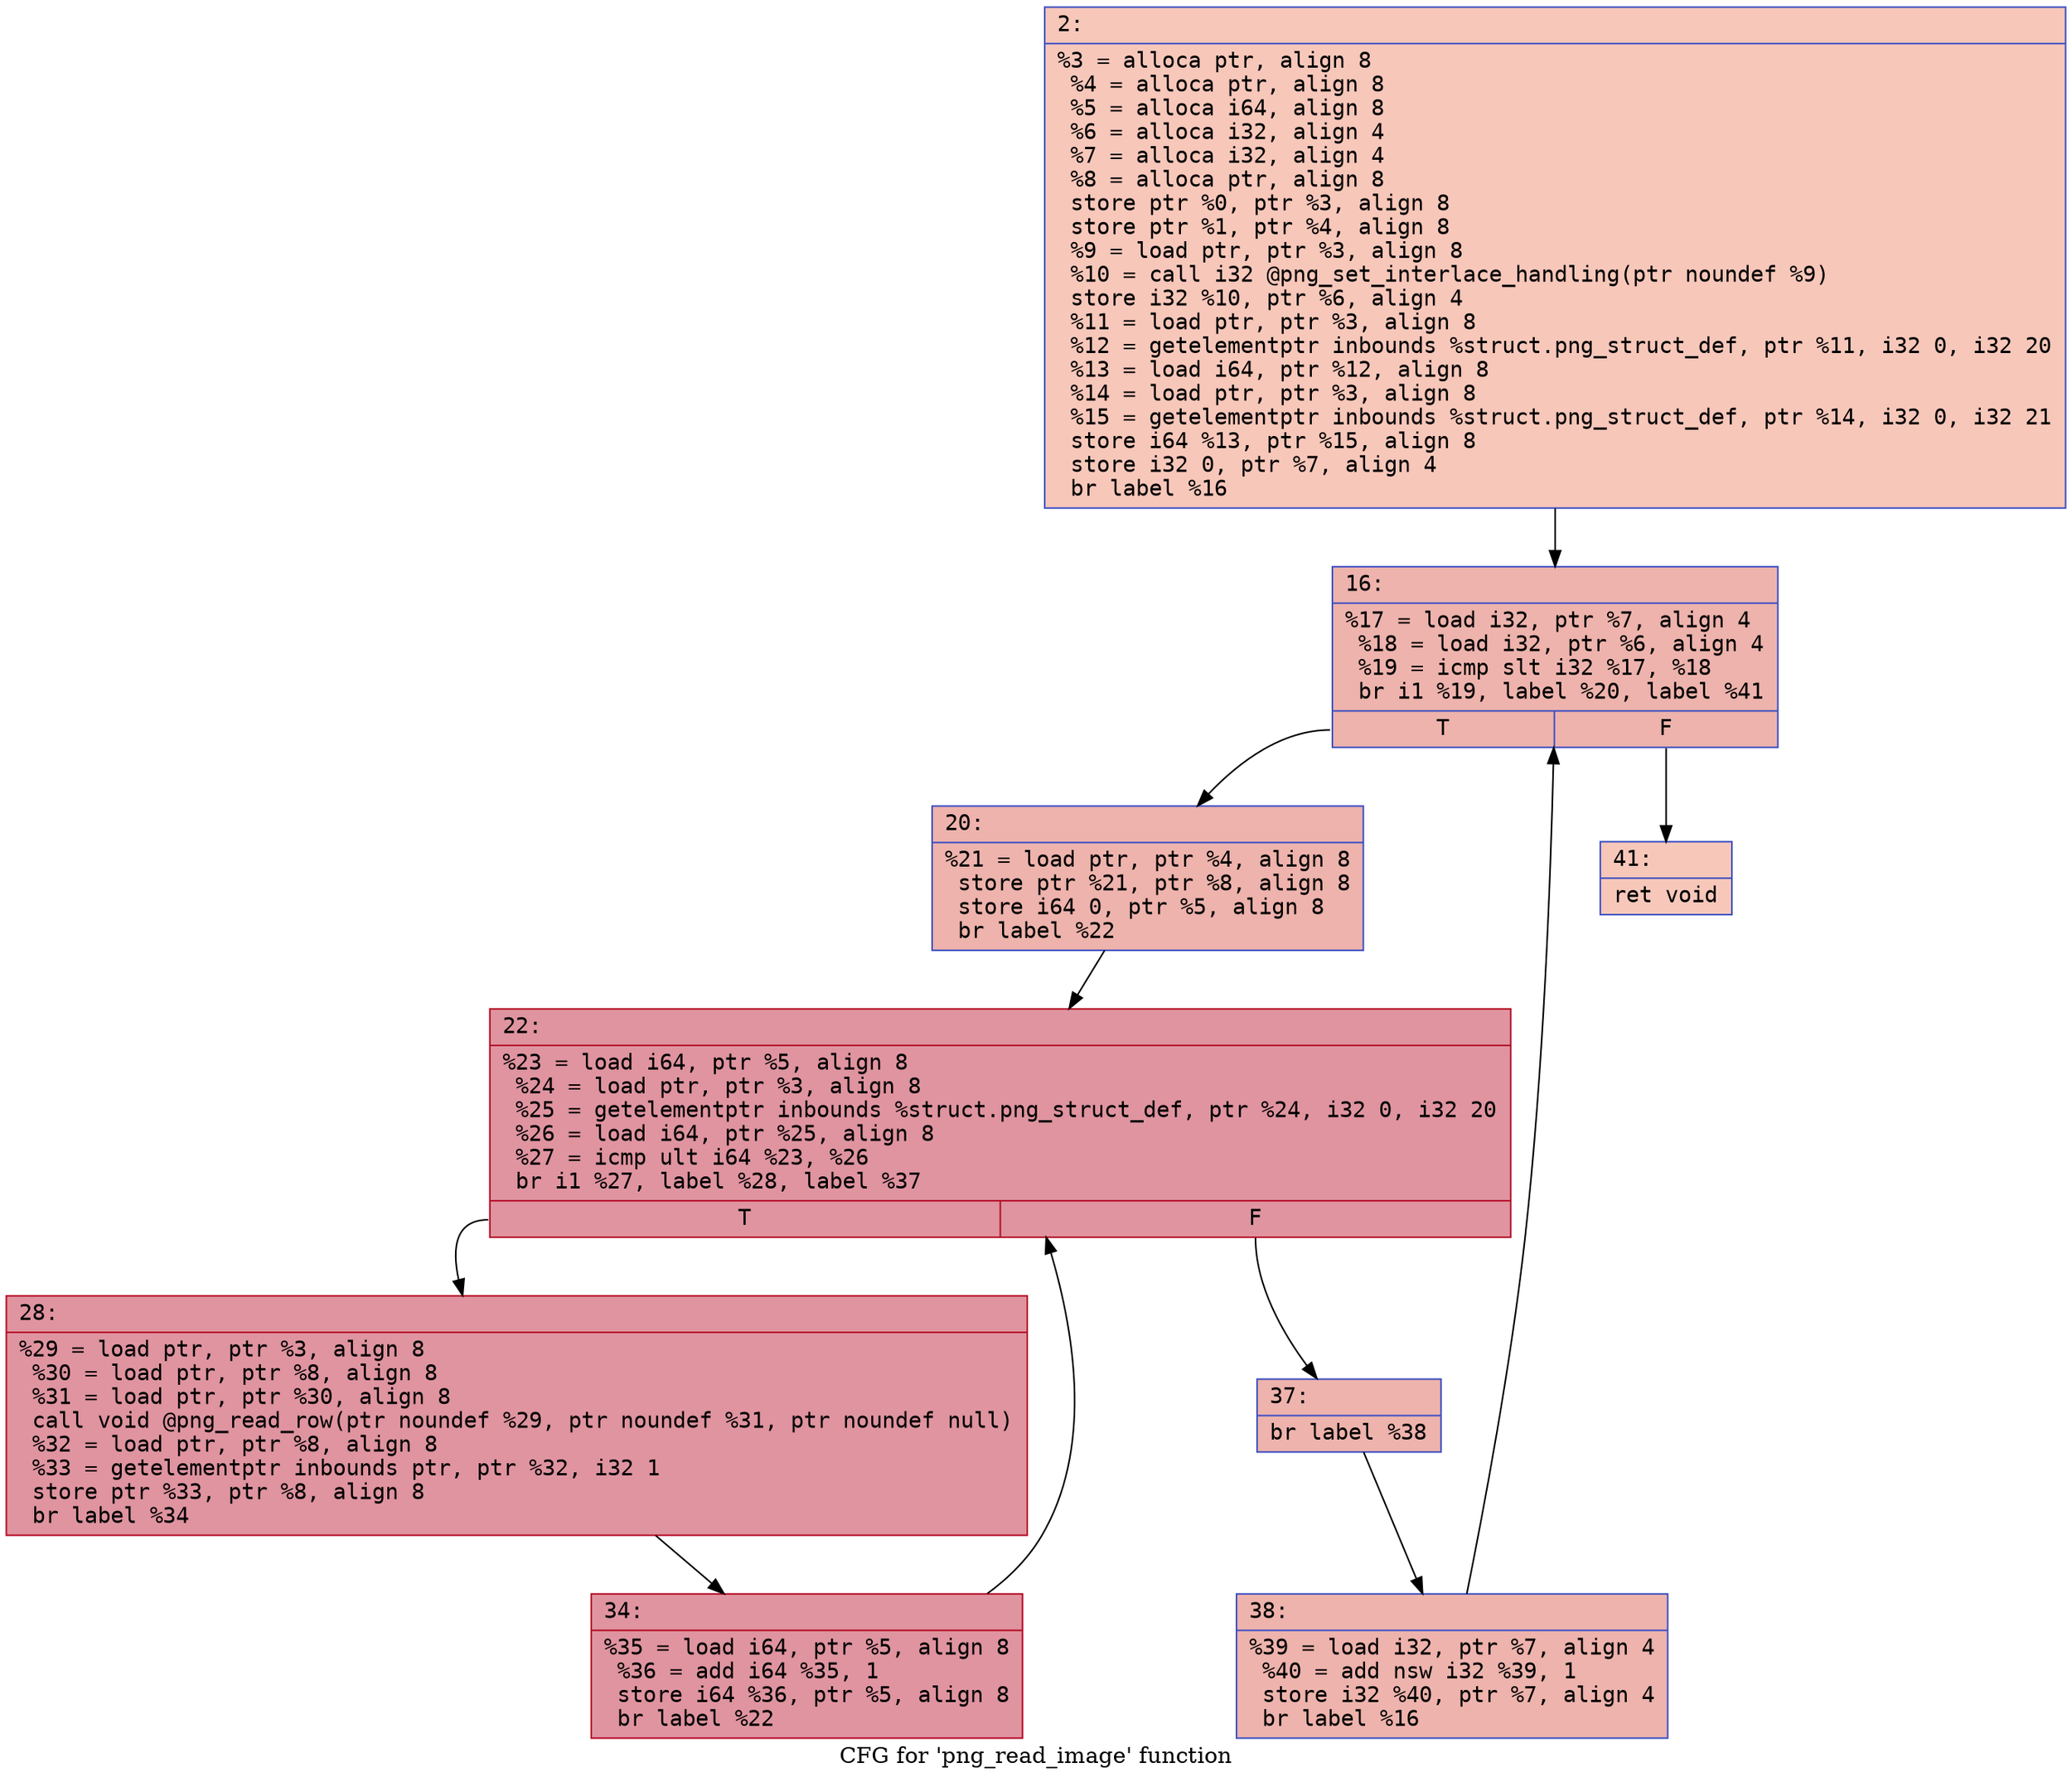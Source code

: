 digraph "CFG for 'png_read_image' function" {
	label="CFG for 'png_read_image' function";

	Node0x600001c069e0 [shape=record,color="#3d50c3ff", style=filled, fillcolor="#ec7f6370" fontname="Courier",label="{2:\l|  %3 = alloca ptr, align 8\l  %4 = alloca ptr, align 8\l  %5 = alloca i64, align 8\l  %6 = alloca i32, align 4\l  %7 = alloca i32, align 4\l  %8 = alloca ptr, align 8\l  store ptr %0, ptr %3, align 8\l  store ptr %1, ptr %4, align 8\l  %9 = load ptr, ptr %3, align 8\l  %10 = call i32 @png_set_interlace_handling(ptr noundef %9)\l  store i32 %10, ptr %6, align 4\l  %11 = load ptr, ptr %3, align 8\l  %12 = getelementptr inbounds %struct.png_struct_def, ptr %11, i32 0, i32 20\l  %13 = load i64, ptr %12, align 8\l  %14 = load ptr, ptr %3, align 8\l  %15 = getelementptr inbounds %struct.png_struct_def, ptr %14, i32 0, i32 21\l  store i64 %13, ptr %15, align 8\l  store i32 0, ptr %7, align 4\l  br label %16\l}"];
	Node0x600001c069e0 -> Node0x600001c06a30[tooltip="2 -> 16\nProbability 100.00%" ];
	Node0x600001c06a30 [shape=record,color="#3d50c3ff", style=filled, fillcolor="#d6524470" fontname="Courier",label="{16:\l|  %17 = load i32, ptr %7, align 4\l  %18 = load i32, ptr %6, align 4\l  %19 = icmp slt i32 %17, %18\l  br i1 %19, label %20, label %41\l|{<s0>T|<s1>F}}"];
	Node0x600001c06a30:s0 -> Node0x600001c06a80[tooltip="16 -> 20\nProbability 96.88%" ];
	Node0x600001c06a30:s1 -> Node0x600001c06c60[tooltip="16 -> 41\nProbability 3.12%" ];
	Node0x600001c06a80 [shape=record,color="#3d50c3ff", style=filled, fillcolor="#d6524470" fontname="Courier",label="{20:\l|  %21 = load ptr, ptr %4, align 8\l  store ptr %21, ptr %8, align 8\l  store i64 0, ptr %5, align 8\l  br label %22\l}"];
	Node0x600001c06a80 -> Node0x600001c06ad0[tooltip="20 -> 22\nProbability 100.00%" ];
	Node0x600001c06ad0 [shape=record,color="#b70d28ff", style=filled, fillcolor="#b70d2870" fontname="Courier",label="{22:\l|  %23 = load i64, ptr %5, align 8\l  %24 = load ptr, ptr %3, align 8\l  %25 = getelementptr inbounds %struct.png_struct_def, ptr %24, i32 0, i32 20\l  %26 = load i64, ptr %25, align 8\l  %27 = icmp ult i64 %23, %26\l  br i1 %27, label %28, label %37\l|{<s0>T|<s1>F}}"];
	Node0x600001c06ad0:s0 -> Node0x600001c06b20[tooltip="22 -> 28\nProbability 96.88%" ];
	Node0x600001c06ad0:s1 -> Node0x600001c06bc0[tooltip="22 -> 37\nProbability 3.12%" ];
	Node0x600001c06b20 [shape=record,color="#b70d28ff", style=filled, fillcolor="#b70d2870" fontname="Courier",label="{28:\l|  %29 = load ptr, ptr %3, align 8\l  %30 = load ptr, ptr %8, align 8\l  %31 = load ptr, ptr %30, align 8\l  call void @png_read_row(ptr noundef %29, ptr noundef %31, ptr noundef null)\l  %32 = load ptr, ptr %8, align 8\l  %33 = getelementptr inbounds ptr, ptr %32, i32 1\l  store ptr %33, ptr %8, align 8\l  br label %34\l}"];
	Node0x600001c06b20 -> Node0x600001c06b70[tooltip="28 -> 34\nProbability 100.00%" ];
	Node0x600001c06b70 [shape=record,color="#b70d28ff", style=filled, fillcolor="#b70d2870" fontname="Courier",label="{34:\l|  %35 = load i64, ptr %5, align 8\l  %36 = add i64 %35, 1\l  store i64 %36, ptr %5, align 8\l  br label %22\l}"];
	Node0x600001c06b70 -> Node0x600001c06ad0[tooltip="34 -> 22\nProbability 100.00%" ];
	Node0x600001c06bc0 [shape=record,color="#3d50c3ff", style=filled, fillcolor="#d6524470" fontname="Courier",label="{37:\l|  br label %38\l}"];
	Node0x600001c06bc0 -> Node0x600001c06c10[tooltip="37 -> 38\nProbability 100.00%" ];
	Node0x600001c06c10 [shape=record,color="#3d50c3ff", style=filled, fillcolor="#d6524470" fontname="Courier",label="{38:\l|  %39 = load i32, ptr %7, align 4\l  %40 = add nsw i32 %39, 1\l  store i32 %40, ptr %7, align 4\l  br label %16\l}"];
	Node0x600001c06c10 -> Node0x600001c06a30[tooltip="38 -> 16\nProbability 100.00%" ];
	Node0x600001c06c60 [shape=record,color="#3d50c3ff", style=filled, fillcolor="#ec7f6370" fontname="Courier",label="{41:\l|  ret void\l}"];
}
